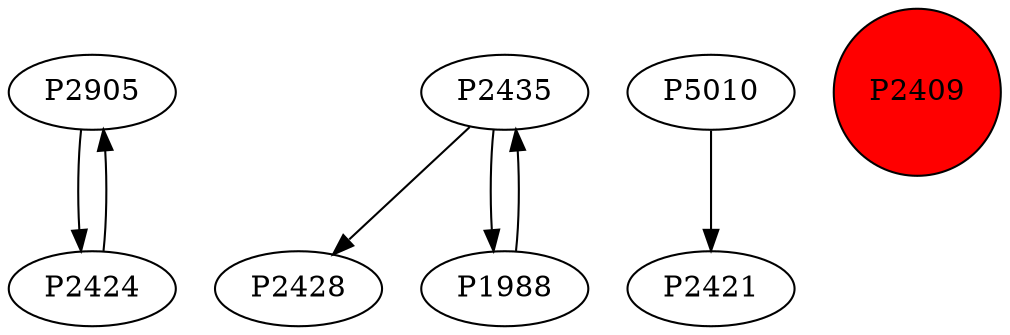 digraph {
	P2905 -> P2424
	P2435 -> P2428
	P1988 -> P2435
	P2424 -> P2905
	P2435 -> P1988
	P5010 -> P2421
	P2409 [shape=circle]
	P2409 [style=filled]
	P2409 [fillcolor=red]
}